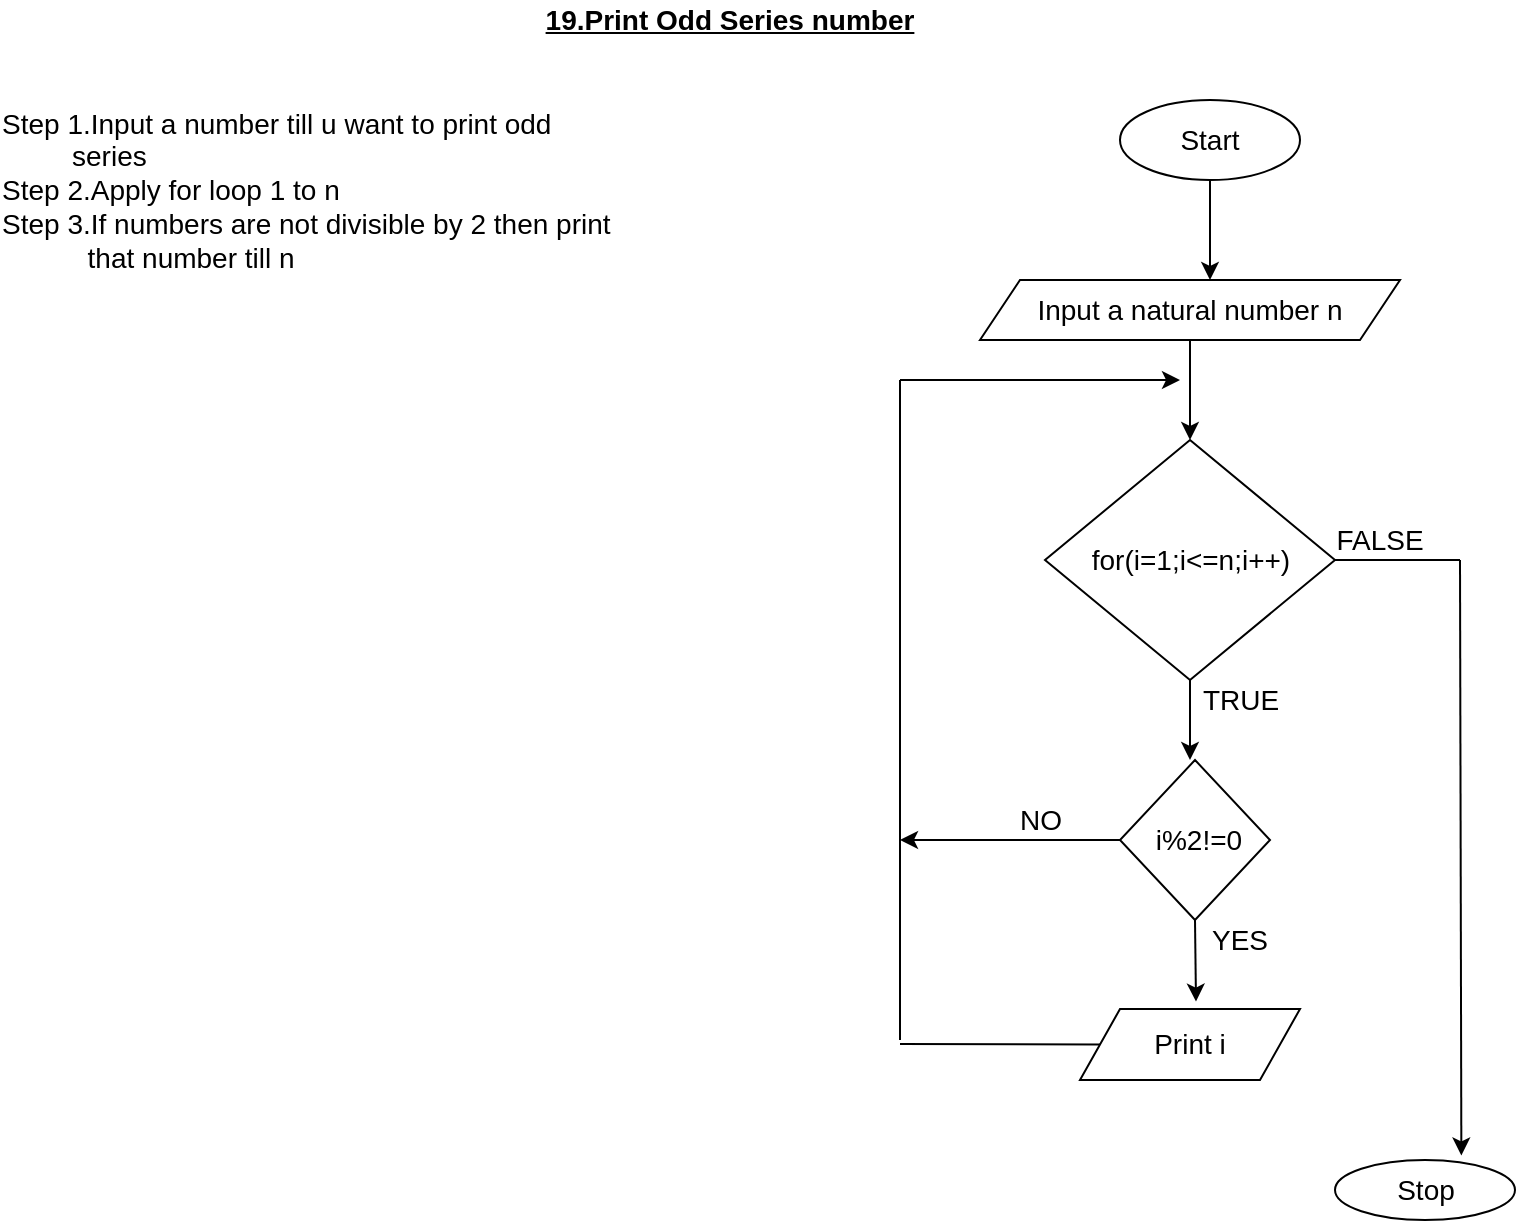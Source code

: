 <mxfile version="13.9.9" type="device"><diagram id="C5RBs43oDa-KdzZeNtuy" name="Page-1"><mxGraphModel dx="1024" dy="584" grid="1" gridSize="10" guides="1" tooltips="1" connect="1" arrows="1" fold="1" page="1" pageScale="1" pageWidth="827" pageHeight="1169" math="0" shadow="0"><root><mxCell id="WIyWlLk6GJQsqaUBKTNV-0"/><mxCell id="WIyWlLk6GJQsqaUBKTNV-1" parent="WIyWlLk6GJQsqaUBKTNV-0"/><mxCell id="jgWnV3-PTJjpDK5LFbCZ-0" value="&lt;font style=&quot;font-size: 14px&quot;&gt;&lt;b&gt;&lt;u&gt;19.Print Odd Series number&lt;/u&gt;&lt;/b&gt;&lt;/font&gt;" style="text;html=1;strokeColor=none;fillColor=none;align=center;verticalAlign=middle;whiteSpace=wrap;rounded=0;" vertex="1" parent="WIyWlLk6GJQsqaUBKTNV-1"><mxGeometry x="220" y="20" width="350" height="20" as="geometry"/></mxCell><mxCell id="jgWnV3-PTJjpDK5LFbCZ-1" value="&lt;div style=&quot;text-align: left&quot;&gt;&lt;span style=&quot;font-size: 14px&quot;&gt;Step 1.Input a number till u want to print odd&amp;nbsp; &amp;nbsp; &amp;nbsp; &amp;nbsp; &amp;nbsp; &amp;nbsp; &amp;nbsp; &amp;nbsp; &amp;nbsp; &amp;nbsp; &amp;nbsp;series&lt;/span&gt;&lt;/div&gt;&lt;font style=&quot;font-size: 14px&quot;&gt;&lt;div style=&quot;text-align: left&quot;&gt;&lt;span&gt;Step 2.Apply for loop 1 to n&lt;/span&gt;&lt;/div&gt;&lt;div style=&quot;text-align: left&quot;&gt;&lt;span&gt;Step 3.If numbers are not divisible by 2 then print&amp;nbsp; &amp;nbsp; &amp;nbsp; &amp;nbsp; &amp;nbsp; &amp;nbsp; &amp;nbsp; &amp;nbsp;that number till n&lt;/span&gt;&lt;/div&gt;&lt;/font&gt;" style="text;html=1;strokeColor=none;fillColor=none;align=center;verticalAlign=middle;whiteSpace=wrap;rounded=0;" vertex="1" parent="WIyWlLk6GJQsqaUBKTNV-1"><mxGeometry x="30" y="80" width="320" height="70" as="geometry"/></mxCell><mxCell id="jgWnV3-PTJjpDK5LFbCZ-2" value="&lt;font style=&quot;font-size: 14px&quot;&gt;Start&lt;/font&gt;" style="ellipse;whiteSpace=wrap;html=1;" vertex="1" parent="WIyWlLk6GJQsqaUBKTNV-1"><mxGeometry x="590" y="70" width="90" height="40" as="geometry"/></mxCell><mxCell id="jgWnV3-PTJjpDK5LFbCZ-3" value="" style="endArrow=classic;html=1;exitX=0.5;exitY=1;exitDx=0;exitDy=0;" edge="1" parent="WIyWlLk6GJQsqaUBKTNV-1" source="jgWnV3-PTJjpDK5LFbCZ-2"><mxGeometry width="50" height="50" relative="1" as="geometry"><mxPoint x="390" y="300" as="sourcePoint"/><mxPoint x="635" y="160" as="targetPoint"/></mxGeometry></mxCell><mxCell id="jgWnV3-PTJjpDK5LFbCZ-4" value="&lt;font style=&quot;font-size: 14px&quot;&gt;Input a natural number n&lt;/font&gt;" style="shape=parallelogram;perimeter=parallelogramPerimeter;whiteSpace=wrap;html=1;fixedSize=1;" vertex="1" parent="WIyWlLk6GJQsqaUBKTNV-1"><mxGeometry x="520" y="160" width="210" height="30" as="geometry"/></mxCell><mxCell id="jgWnV3-PTJjpDK5LFbCZ-5" value="" style="endArrow=classic;html=1;exitX=0.5;exitY=1;exitDx=0;exitDy=0;" edge="1" parent="WIyWlLk6GJQsqaUBKTNV-1" source="jgWnV3-PTJjpDK5LFbCZ-4"><mxGeometry width="50" height="50" relative="1" as="geometry"><mxPoint x="390" y="300" as="sourcePoint"/><mxPoint x="625" y="240" as="targetPoint"/></mxGeometry></mxCell><mxCell id="jgWnV3-PTJjpDK5LFbCZ-6" value="&lt;font style=&quot;font-size: 14px&quot;&gt;for(i=1;i&amp;lt;=n;i++)&lt;/font&gt;" style="rhombus;whiteSpace=wrap;html=1;" vertex="1" parent="WIyWlLk6GJQsqaUBKTNV-1"><mxGeometry x="552.5" y="240" width="145" height="120" as="geometry"/></mxCell><mxCell id="jgWnV3-PTJjpDK5LFbCZ-7" value="" style="endArrow=classic;html=1;exitX=0.5;exitY=1;exitDx=0;exitDy=0;" edge="1" parent="WIyWlLk6GJQsqaUBKTNV-1" source="jgWnV3-PTJjpDK5LFbCZ-6"><mxGeometry width="50" height="50" relative="1" as="geometry"><mxPoint x="390" y="300" as="sourcePoint"/><mxPoint x="625" y="400" as="targetPoint"/></mxGeometry></mxCell><mxCell id="jgWnV3-PTJjpDK5LFbCZ-8" value="&lt;font style=&quot;font-size: 14px&quot;&gt;&amp;nbsp;i%2!=0&lt;/font&gt;" style="rhombus;whiteSpace=wrap;html=1;" vertex="1" parent="WIyWlLk6GJQsqaUBKTNV-1"><mxGeometry x="590" y="400" width="75" height="80" as="geometry"/></mxCell><mxCell id="jgWnV3-PTJjpDK5LFbCZ-9" value="" style="endArrow=classic;html=1;exitX=0.5;exitY=1;exitDx=0;exitDy=0;" edge="1" parent="WIyWlLk6GJQsqaUBKTNV-1" source="jgWnV3-PTJjpDK5LFbCZ-8"><mxGeometry width="50" height="50" relative="1" as="geometry"><mxPoint x="390" y="300" as="sourcePoint"/><mxPoint x="628" y="520.8" as="targetPoint"/></mxGeometry></mxCell><mxCell id="jgWnV3-PTJjpDK5LFbCZ-10" value="&lt;font style=&quot;font-size: 14px&quot;&gt;Print i&lt;/font&gt;" style="shape=parallelogram;perimeter=parallelogramPerimeter;whiteSpace=wrap;html=1;fixedSize=1;" vertex="1" parent="WIyWlLk6GJQsqaUBKTNV-1"><mxGeometry x="570" y="524.5" width="110" height="35.5" as="geometry"/></mxCell><mxCell id="jgWnV3-PTJjpDK5LFbCZ-11" value="&lt;font style=&quot;font-size: 14px&quot;&gt;Stop&lt;/font&gt;" style="ellipse;whiteSpace=wrap;html=1;" vertex="1" parent="WIyWlLk6GJQsqaUBKTNV-1"><mxGeometry x="697.5" y="600" width="90" height="30" as="geometry"/></mxCell><mxCell id="jgWnV3-PTJjpDK5LFbCZ-12" value="" style="endArrow=none;html=1;exitX=0;exitY=0.5;exitDx=0;exitDy=0;" edge="1" parent="WIyWlLk6GJQsqaUBKTNV-1" source="jgWnV3-PTJjpDK5LFbCZ-10"><mxGeometry width="50" height="50" relative="1" as="geometry"><mxPoint x="390" y="400" as="sourcePoint"/><mxPoint x="480" y="542" as="targetPoint"/></mxGeometry></mxCell><mxCell id="jgWnV3-PTJjpDK5LFbCZ-13" value="" style="endArrow=none;html=1;" edge="1" parent="WIyWlLk6GJQsqaUBKTNV-1"><mxGeometry width="50" height="50" relative="1" as="geometry"><mxPoint x="480" y="540" as="sourcePoint"/><mxPoint x="480" y="210" as="targetPoint"/></mxGeometry></mxCell><mxCell id="jgWnV3-PTJjpDK5LFbCZ-14" value="" style="endArrow=classic;html=1;" edge="1" parent="WIyWlLk6GJQsqaUBKTNV-1"><mxGeometry width="50" height="50" relative="1" as="geometry"><mxPoint x="480" y="210" as="sourcePoint"/><mxPoint x="620" y="210" as="targetPoint"/></mxGeometry></mxCell><mxCell id="jgWnV3-PTJjpDK5LFbCZ-15" value="" style="endArrow=classic;html=1;exitX=0;exitY=0.5;exitDx=0;exitDy=0;" edge="1" parent="WIyWlLk6GJQsqaUBKTNV-1" source="jgWnV3-PTJjpDK5LFbCZ-8"><mxGeometry width="50" height="50" relative="1" as="geometry"><mxPoint x="390" y="400" as="sourcePoint"/><mxPoint x="480" y="440" as="targetPoint"/></mxGeometry></mxCell><mxCell id="jgWnV3-PTJjpDK5LFbCZ-16" value="" style="endArrow=none;html=1;exitX=1;exitY=0.5;exitDx=0;exitDy=0;" edge="1" parent="WIyWlLk6GJQsqaUBKTNV-1" source="jgWnV3-PTJjpDK5LFbCZ-6"><mxGeometry width="50" height="50" relative="1" as="geometry"><mxPoint x="390" y="400" as="sourcePoint"/><mxPoint x="760" y="300" as="targetPoint"/></mxGeometry></mxCell><mxCell id="jgWnV3-PTJjpDK5LFbCZ-17" value="" style="endArrow=classic;html=1;entryX=0.702;entryY=-0.075;entryDx=0;entryDy=0;entryPerimeter=0;" edge="1" parent="WIyWlLk6GJQsqaUBKTNV-1" target="jgWnV3-PTJjpDK5LFbCZ-11"><mxGeometry width="50" height="50" relative="1" as="geometry"><mxPoint x="760" y="300" as="sourcePoint"/><mxPoint x="440" y="350" as="targetPoint"/></mxGeometry></mxCell><mxCell id="jgWnV3-PTJjpDK5LFbCZ-18" value="&lt;span style=&quot;font-size: 14px&quot;&gt;FALSE&lt;/span&gt;" style="text;html=1;strokeColor=none;fillColor=none;align=center;verticalAlign=middle;whiteSpace=wrap;rounded=0;" vertex="1" parent="WIyWlLk6GJQsqaUBKTNV-1"><mxGeometry x="700" y="280" width="40" height="20" as="geometry"/></mxCell><mxCell id="jgWnV3-PTJjpDK5LFbCZ-19" value="&lt;span style=&quot;font-size: 14px&quot;&gt;NO&lt;/span&gt;" style="text;html=1;align=center;verticalAlign=middle;resizable=0;points=[];autosize=1;" vertex="1" parent="WIyWlLk6GJQsqaUBKTNV-1"><mxGeometry x="530" y="420" width="40" height="20" as="geometry"/></mxCell><mxCell id="jgWnV3-PTJjpDK5LFbCZ-20" value="&lt;font style=&quot;font-size: 14px&quot;&gt;YES&lt;/font&gt;" style="text;html=1;strokeColor=none;fillColor=none;align=center;verticalAlign=middle;whiteSpace=wrap;rounded=0;" vertex="1" parent="WIyWlLk6GJQsqaUBKTNV-1"><mxGeometry x="630" y="480" width="40" height="20" as="geometry"/></mxCell><mxCell id="jgWnV3-PTJjpDK5LFbCZ-21" value="&lt;span style=&quot;font-size: 14px&quot;&gt;TRUE&lt;/span&gt;" style="text;html=1;align=center;verticalAlign=middle;resizable=0;points=[];autosize=1;" vertex="1" parent="WIyWlLk6GJQsqaUBKTNV-1"><mxGeometry x="625" y="360" width="50" height="20" as="geometry"/></mxCell></root></mxGraphModel></diagram></mxfile>